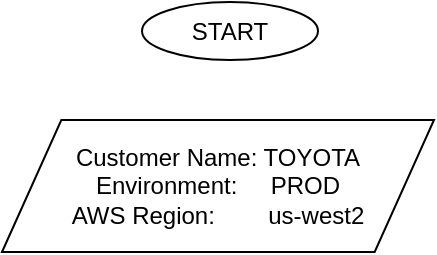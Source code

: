 <mxfile version="26.2.14">
  <diagram id="C5RBs43oDa-KdzZeNtuy" name="Page-1">
    <mxGraphModel dx="925" dy="500" grid="0" gridSize="10" guides="1" tooltips="1" connect="1" arrows="1" fold="1" page="1" pageScale="1" pageWidth="827" pageHeight="1169" math="0" shadow="0">
      <root>
        <mxCell id="WIyWlLk6GJQsqaUBKTNV-0" />
        <mxCell id="WIyWlLk6GJQsqaUBKTNV-1" parent="WIyWlLk6GJQsqaUBKTNV-0" />
        <mxCell id="je9AxxynNqr57Z2h_HMl-0" value="START" style="ellipse;whiteSpace=wrap;html=1;" vertex="1" parent="WIyWlLk6GJQsqaUBKTNV-1">
          <mxGeometry x="334" y="43" width="88" height="29" as="geometry" />
        </mxCell>
        <mxCell id="je9AxxynNqr57Z2h_HMl-1" value="Customer Name: TOYOTA&lt;div&gt;Environment:&amp;nbsp; &amp;nbsp; &amp;nbsp;PROD&lt;/div&gt;&lt;div&gt;AWS Region:&amp;nbsp; &amp;nbsp; &amp;nbsp; &amp;nbsp; us-west2&lt;/div&gt;" style="shape=parallelogram;perimeter=parallelogramPerimeter;whiteSpace=wrap;html=1;fixedSize=1;size=29.667;" vertex="1" parent="WIyWlLk6GJQsqaUBKTNV-1">
          <mxGeometry x="264" y="102" width="216" height="66" as="geometry" />
        </mxCell>
      </root>
    </mxGraphModel>
  </diagram>
</mxfile>
